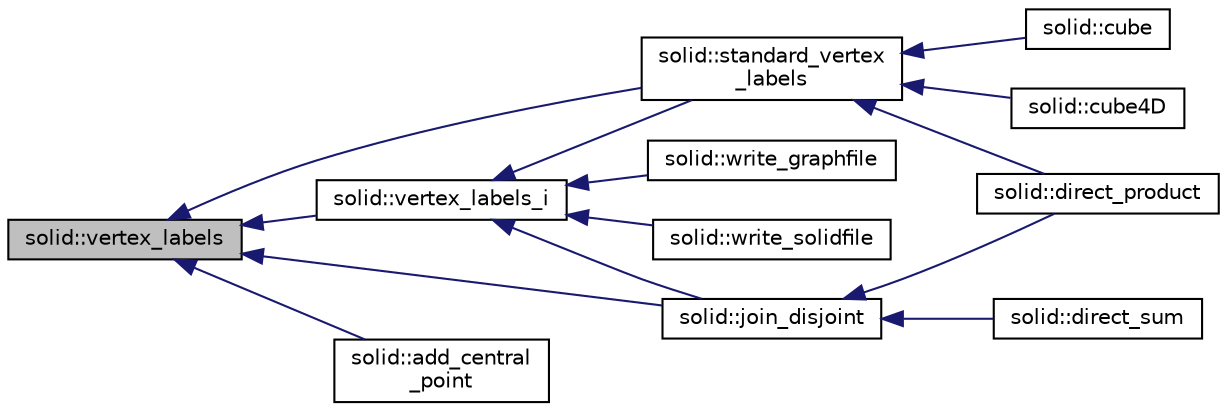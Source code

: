 digraph "solid::vertex_labels"
{
  edge [fontname="Helvetica",fontsize="10",labelfontname="Helvetica",labelfontsize="10"];
  node [fontname="Helvetica",fontsize="10",shape=record];
  rankdir="LR";
  Node4568 [label="solid::vertex_labels",height=0.2,width=0.4,color="black", fillcolor="grey75", style="filled", fontcolor="black"];
  Node4568 -> Node4569 [dir="back",color="midnightblue",fontsize="10",style="solid",fontname="Helvetica"];
  Node4569 [label="solid::vertex_labels_i",height=0.2,width=0.4,color="black", fillcolor="white", style="filled",URL="$d8/def/classsolid.html#a241640bc2eeb9da14f2d5d2861be42c0"];
  Node4569 -> Node4570 [dir="back",color="midnightblue",fontsize="10",style="solid",fontname="Helvetica"];
  Node4570 [label="solid::standard_vertex\l_labels",height=0.2,width=0.4,color="black", fillcolor="white", style="filled",URL="$d8/def/classsolid.html#abd47abc26a30fdb78e452b0a519b3076"];
  Node4570 -> Node4571 [dir="back",color="midnightblue",fontsize="10",style="solid",fontname="Helvetica"];
  Node4571 [label="solid::direct_product",height=0.2,width=0.4,color="black", fillcolor="white", style="filled",URL="$d8/def/classsolid.html#a8b4527c066bcebd2e6542fe158c607b0"];
  Node4570 -> Node4572 [dir="back",color="midnightblue",fontsize="10",style="solid",fontname="Helvetica"];
  Node4572 [label="solid::cube",height=0.2,width=0.4,color="black", fillcolor="white", style="filled",URL="$d8/def/classsolid.html#a308e6888759550da489397527ed89137"];
  Node4570 -> Node4573 [dir="back",color="midnightblue",fontsize="10",style="solid",fontname="Helvetica"];
  Node4573 [label="solid::cube4D",height=0.2,width=0.4,color="black", fillcolor="white", style="filled",URL="$d8/def/classsolid.html#ab6c85f8f130a3f4409ce5fe5340fb852"];
  Node4569 -> Node4574 [dir="back",color="midnightblue",fontsize="10",style="solid",fontname="Helvetica"];
  Node4574 [label="solid::join_disjoint",height=0.2,width=0.4,color="black", fillcolor="white", style="filled",URL="$d8/def/classsolid.html#ac3c7868e3b650b7112309c7ad15a394c"];
  Node4574 -> Node4575 [dir="back",color="midnightblue",fontsize="10",style="solid",fontname="Helvetica"];
  Node4575 [label="solid::direct_sum",height=0.2,width=0.4,color="black", fillcolor="white", style="filled",URL="$d8/def/classsolid.html#a2045d572bdbd493c541c69624baeedbf"];
  Node4574 -> Node4571 [dir="back",color="midnightblue",fontsize="10",style="solid",fontname="Helvetica"];
  Node4569 -> Node4576 [dir="back",color="midnightblue",fontsize="10",style="solid",fontname="Helvetica"];
  Node4576 [label="solid::write_graphfile",height=0.2,width=0.4,color="black", fillcolor="white", style="filled",URL="$d8/def/classsolid.html#ab21f3d7cb562fa9ce61b1a1cb2e5a411"];
  Node4569 -> Node4577 [dir="back",color="midnightblue",fontsize="10",style="solid",fontname="Helvetica"];
  Node4577 [label="solid::write_solidfile",height=0.2,width=0.4,color="black", fillcolor="white", style="filled",URL="$d8/def/classsolid.html#a60865c3210ff835fe2bd528f2396686d"];
  Node4568 -> Node4570 [dir="back",color="midnightblue",fontsize="10",style="solid",fontname="Helvetica"];
  Node4568 -> Node4574 [dir="back",color="midnightblue",fontsize="10",style="solid",fontname="Helvetica"];
  Node4568 -> Node4578 [dir="back",color="midnightblue",fontsize="10",style="solid",fontname="Helvetica"];
  Node4578 [label="solid::add_central\l_point",height=0.2,width=0.4,color="black", fillcolor="white", style="filled",URL="$d8/def/classsolid.html#abec108e749250b1fbab7c8dcf98b96ae"];
}
